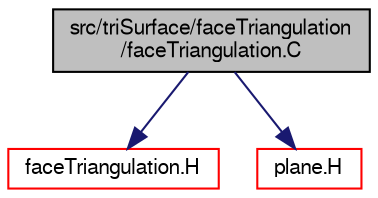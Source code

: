 digraph "src/triSurface/faceTriangulation/faceTriangulation.C"
{
  bgcolor="transparent";
  edge [fontname="FreeSans",fontsize="10",labelfontname="FreeSans",labelfontsize="10"];
  node [fontname="FreeSans",fontsize="10",shape=record];
  Node0 [label="src/triSurface/faceTriangulation\l/faceTriangulation.C",height=0.2,width=0.4,color="black", fillcolor="grey75", style="filled", fontcolor="black"];
  Node0 -> Node1 [color="midnightblue",fontsize="10",style="solid",fontname="FreeSans"];
  Node1 [label="faceTriangulation.H",height=0.2,width=0.4,color="red",URL="$a16910.html"];
  Node0 -> Node155 [color="midnightblue",fontsize="10",style="solid",fontname="FreeSans"];
  Node155 [label="plane.H",height=0.2,width=0.4,color="red",URL="$a12056.html"];
}
